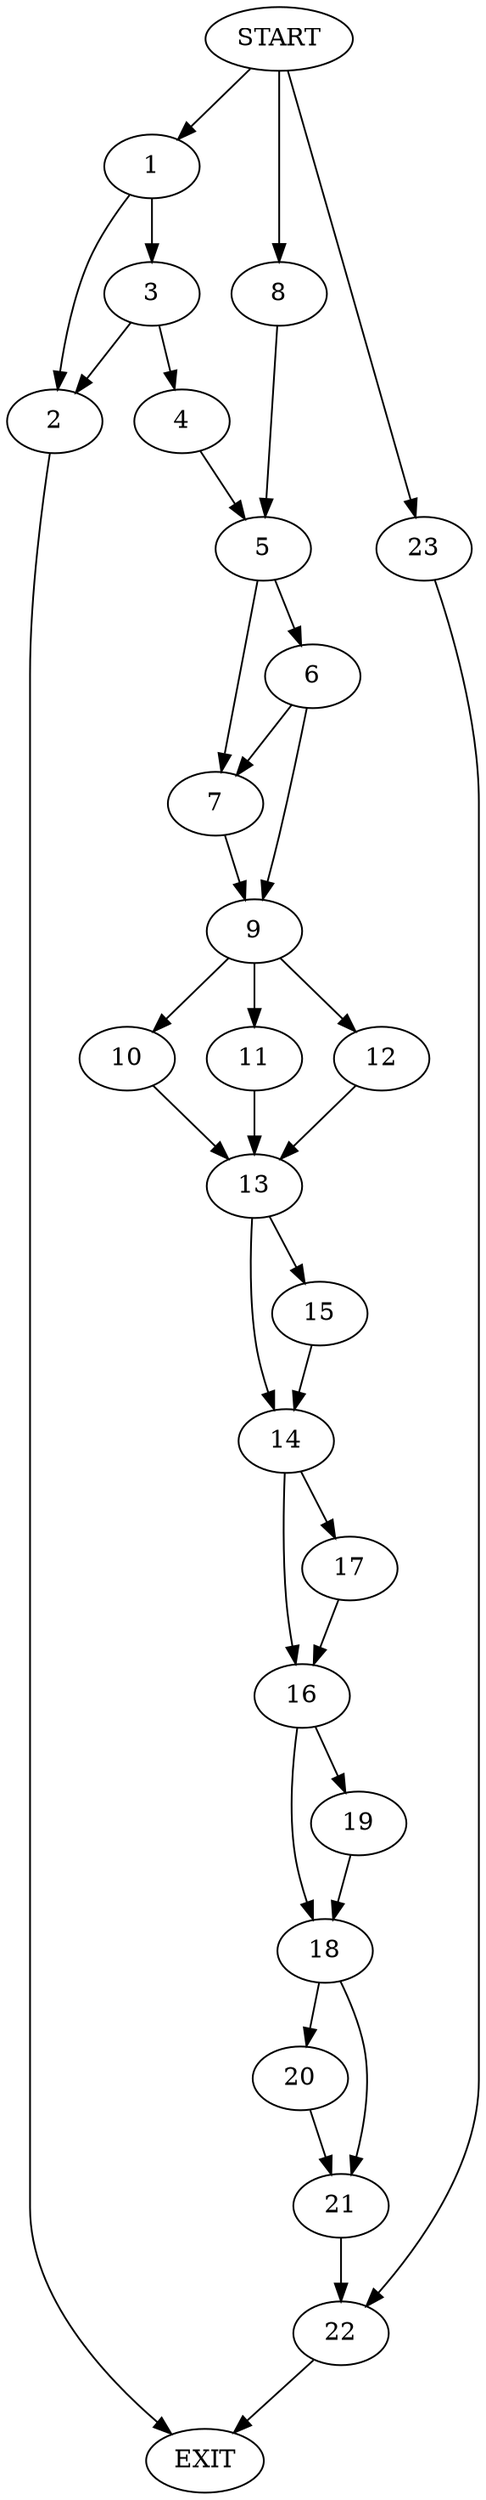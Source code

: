 digraph {
0 [label="START"]
24 [label="EXIT"]
0 -> 1
1 -> 2
1 -> 3
2 -> 24
3 -> 2
3 -> 4
4 -> 5
5 -> 6
5 -> 7
0 -> 8
8 -> 5
6 -> 9
6 -> 7
7 -> 9
9 -> 10
9 -> 11
9 -> 12
12 -> 13
11 -> 13
10 -> 13
13 -> 14
13 -> 15
14 -> 16
14 -> 17
15 -> 14
16 -> 18
16 -> 19
17 -> 16
19 -> 18
18 -> 20
18 -> 21
21 -> 22
20 -> 21
22 -> 24
0 -> 23
23 -> 22
}
